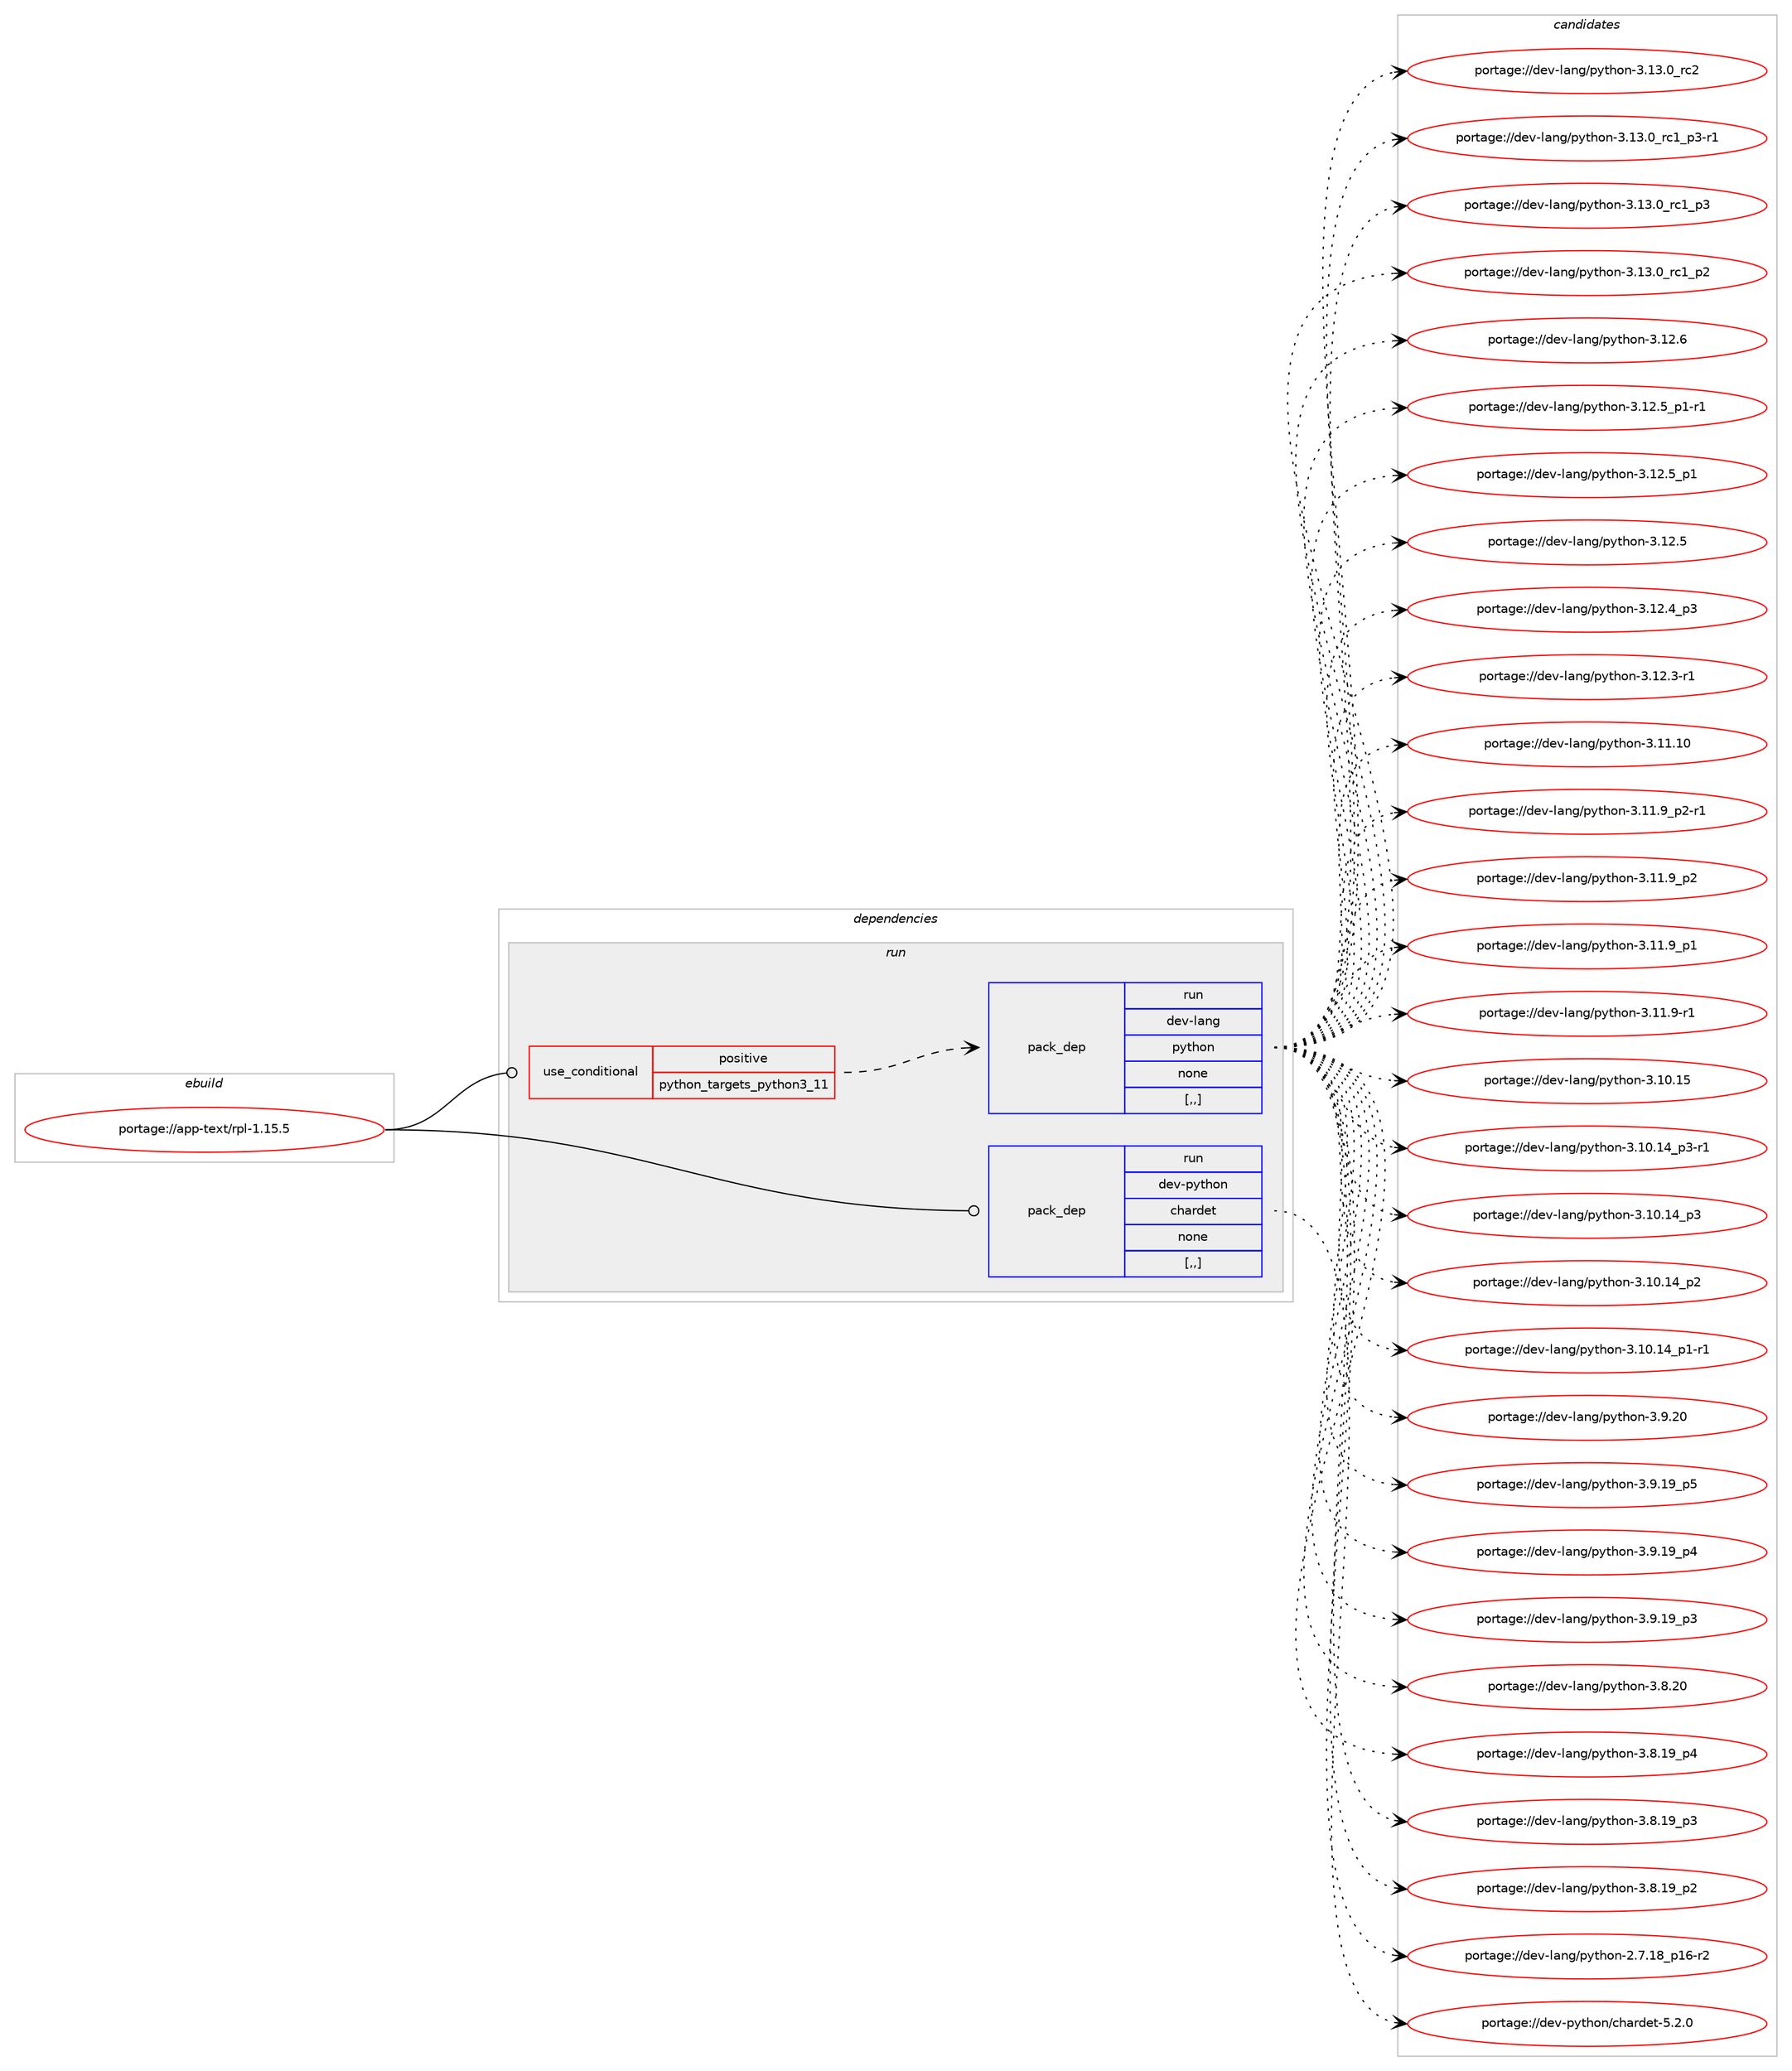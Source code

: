 digraph prolog {

# *************
# Graph options
# *************

newrank=true;
concentrate=true;
compound=true;
graph [rankdir=LR,fontname=Helvetica,fontsize=10,ranksep=1.5];#, ranksep=2.5, nodesep=0.2];
edge  [arrowhead=vee];
node  [fontname=Helvetica,fontsize=10];

# **********
# The ebuild
# **********

subgraph cluster_leftcol {
color=gray;
label=<<i>ebuild</i>>;
id [label="portage://app-text/rpl-1.15.5", color=red, width=4, href="../app-text/rpl-1.15.5.svg"];
}

# ****************
# The dependencies
# ****************

subgraph cluster_midcol {
color=gray;
label=<<i>dependencies</i>>;
subgraph cluster_compile {
fillcolor="#eeeeee";
style=filled;
label=<<i>compile</i>>;
}
subgraph cluster_compileandrun {
fillcolor="#eeeeee";
style=filled;
label=<<i>compile and run</i>>;
}
subgraph cluster_run {
fillcolor="#eeeeee";
style=filled;
label=<<i>run</i>>;
subgraph cond145531 {
dependency551879 [label=<<TABLE BORDER="0" CELLBORDER="1" CELLSPACING="0" CELLPADDING="4"><TR><TD ROWSPAN="3" CELLPADDING="10">use_conditional</TD></TR><TR><TD>positive</TD></TR><TR><TD>python_targets_python3_11</TD></TR></TABLE>>, shape=none, color=red];
subgraph pack402242 {
dependency551880 [label=<<TABLE BORDER="0" CELLBORDER="1" CELLSPACING="0" CELLPADDING="4" WIDTH="220"><TR><TD ROWSPAN="6" CELLPADDING="30">pack_dep</TD></TR><TR><TD WIDTH="110">run</TD></TR><TR><TD>dev-lang</TD></TR><TR><TD>python</TD></TR><TR><TD>none</TD></TR><TR><TD>[,,]</TD></TR></TABLE>>, shape=none, color=blue];
}
dependency551879:e -> dependency551880:w [weight=20,style="dashed",arrowhead="vee"];
}
id:e -> dependency551879:w [weight=20,style="solid",arrowhead="odot"];
subgraph pack402243 {
dependency551881 [label=<<TABLE BORDER="0" CELLBORDER="1" CELLSPACING="0" CELLPADDING="4" WIDTH="220"><TR><TD ROWSPAN="6" CELLPADDING="30">pack_dep</TD></TR><TR><TD WIDTH="110">run</TD></TR><TR><TD>dev-python</TD></TR><TR><TD>chardet</TD></TR><TR><TD>none</TD></TR><TR><TD>[,,]</TD></TR></TABLE>>, shape=none, color=blue];
}
id:e -> dependency551881:w [weight=20,style="solid",arrowhead="odot"];
}
}

# **************
# The candidates
# **************

subgraph cluster_choices {
rank=same;
color=gray;
label=<<i>candidates</i>>;

subgraph choice402242 {
color=black;
nodesep=1;
choice10010111845108971101034711212111610411111045514649514648951149950 [label="portage://dev-lang/python-3.13.0_rc2", color=red, width=4,href="../dev-lang/python-3.13.0_rc2.svg"];
choice1001011184510897110103471121211161041111104551464951464895114994995112514511449 [label="portage://dev-lang/python-3.13.0_rc1_p3-r1", color=red, width=4,href="../dev-lang/python-3.13.0_rc1_p3-r1.svg"];
choice100101118451089711010347112121116104111110455146495146489511499499511251 [label="portage://dev-lang/python-3.13.0_rc1_p3", color=red, width=4,href="../dev-lang/python-3.13.0_rc1_p3.svg"];
choice100101118451089711010347112121116104111110455146495146489511499499511250 [label="portage://dev-lang/python-3.13.0_rc1_p2", color=red, width=4,href="../dev-lang/python-3.13.0_rc1_p2.svg"];
choice10010111845108971101034711212111610411111045514649504654 [label="portage://dev-lang/python-3.12.6", color=red, width=4,href="../dev-lang/python-3.12.6.svg"];
choice1001011184510897110103471121211161041111104551464950465395112494511449 [label="portage://dev-lang/python-3.12.5_p1-r1", color=red, width=4,href="../dev-lang/python-3.12.5_p1-r1.svg"];
choice100101118451089711010347112121116104111110455146495046539511249 [label="portage://dev-lang/python-3.12.5_p1", color=red, width=4,href="../dev-lang/python-3.12.5_p1.svg"];
choice10010111845108971101034711212111610411111045514649504653 [label="portage://dev-lang/python-3.12.5", color=red, width=4,href="../dev-lang/python-3.12.5.svg"];
choice100101118451089711010347112121116104111110455146495046529511251 [label="portage://dev-lang/python-3.12.4_p3", color=red, width=4,href="../dev-lang/python-3.12.4_p3.svg"];
choice100101118451089711010347112121116104111110455146495046514511449 [label="portage://dev-lang/python-3.12.3-r1", color=red, width=4,href="../dev-lang/python-3.12.3-r1.svg"];
choice1001011184510897110103471121211161041111104551464949464948 [label="portage://dev-lang/python-3.11.10", color=red, width=4,href="../dev-lang/python-3.11.10.svg"];
choice1001011184510897110103471121211161041111104551464949465795112504511449 [label="portage://dev-lang/python-3.11.9_p2-r1", color=red, width=4,href="../dev-lang/python-3.11.9_p2-r1.svg"];
choice100101118451089711010347112121116104111110455146494946579511250 [label="portage://dev-lang/python-3.11.9_p2", color=red, width=4,href="../dev-lang/python-3.11.9_p2.svg"];
choice100101118451089711010347112121116104111110455146494946579511249 [label="portage://dev-lang/python-3.11.9_p1", color=red, width=4,href="../dev-lang/python-3.11.9_p1.svg"];
choice100101118451089711010347112121116104111110455146494946574511449 [label="portage://dev-lang/python-3.11.9-r1", color=red, width=4,href="../dev-lang/python-3.11.9-r1.svg"];
choice1001011184510897110103471121211161041111104551464948464953 [label="portage://dev-lang/python-3.10.15", color=red, width=4,href="../dev-lang/python-3.10.15.svg"];
choice100101118451089711010347112121116104111110455146494846495295112514511449 [label="portage://dev-lang/python-3.10.14_p3-r1", color=red, width=4,href="../dev-lang/python-3.10.14_p3-r1.svg"];
choice10010111845108971101034711212111610411111045514649484649529511251 [label="portage://dev-lang/python-3.10.14_p3", color=red, width=4,href="../dev-lang/python-3.10.14_p3.svg"];
choice10010111845108971101034711212111610411111045514649484649529511250 [label="portage://dev-lang/python-3.10.14_p2", color=red, width=4,href="../dev-lang/python-3.10.14_p2.svg"];
choice100101118451089711010347112121116104111110455146494846495295112494511449 [label="portage://dev-lang/python-3.10.14_p1-r1", color=red, width=4,href="../dev-lang/python-3.10.14_p1-r1.svg"];
choice10010111845108971101034711212111610411111045514657465048 [label="portage://dev-lang/python-3.9.20", color=red, width=4,href="../dev-lang/python-3.9.20.svg"];
choice100101118451089711010347112121116104111110455146574649579511253 [label="portage://dev-lang/python-3.9.19_p5", color=red, width=4,href="../dev-lang/python-3.9.19_p5.svg"];
choice100101118451089711010347112121116104111110455146574649579511252 [label="portage://dev-lang/python-3.9.19_p4", color=red, width=4,href="../dev-lang/python-3.9.19_p4.svg"];
choice100101118451089711010347112121116104111110455146574649579511251 [label="portage://dev-lang/python-3.9.19_p3", color=red, width=4,href="../dev-lang/python-3.9.19_p3.svg"];
choice10010111845108971101034711212111610411111045514656465048 [label="portage://dev-lang/python-3.8.20", color=red, width=4,href="../dev-lang/python-3.8.20.svg"];
choice100101118451089711010347112121116104111110455146564649579511252 [label="portage://dev-lang/python-3.8.19_p4", color=red, width=4,href="../dev-lang/python-3.8.19_p4.svg"];
choice100101118451089711010347112121116104111110455146564649579511251 [label="portage://dev-lang/python-3.8.19_p3", color=red, width=4,href="../dev-lang/python-3.8.19_p3.svg"];
choice100101118451089711010347112121116104111110455146564649579511250 [label="portage://dev-lang/python-3.8.19_p2", color=red, width=4,href="../dev-lang/python-3.8.19_p2.svg"];
choice100101118451089711010347112121116104111110455046554649569511249544511450 [label="portage://dev-lang/python-2.7.18_p16-r2", color=red, width=4,href="../dev-lang/python-2.7.18_p16-r2.svg"];
dependency551880:e -> choice10010111845108971101034711212111610411111045514649514648951149950:w [style=dotted,weight="100"];
dependency551880:e -> choice1001011184510897110103471121211161041111104551464951464895114994995112514511449:w [style=dotted,weight="100"];
dependency551880:e -> choice100101118451089711010347112121116104111110455146495146489511499499511251:w [style=dotted,weight="100"];
dependency551880:e -> choice100101118451089711010347112121116104111110455146495146489511499499511250:w [style=dotted,weight="100"];
dependency551880:e -> choice10010111845108971101034711212111610411111045514649504654:w [style=dotted,weight="100"];
dependency551880:e -> choice1001011184510897110103471121211161041111104551464950465395112494511449:w [style=dotted,weight="100"];
dependency551880:e -> choice100101118451089711010347112121116104111110455146495046539511249:w [style=dotted,weight="100"];
dependency551880:e -> choice10010111845108971101034711212111610411111045514649504653:w [style=dotted,weight="100"];
dependency551880:e -> choice100101118451089711010347112121116104111110455146495046529511251:w [style=dotted,weight="100"];
dependency551880:e -> choice100101118451089711010347112121116104111110455146495046514511449:w [style=dotted,weight="100"];
dependency551880:e -> choice1001011184510897110103471121211161041111104551464949464948:w [style=dotted,weight="100"];
dependency551880:e -> choice1001011184510897110103471121211161041111104551464949465795112504511449:w [style=dotted,weight="100"];
dependency551880:e -> choice100101118451089711010347112121116104111110455146494946579511250:w [style=dotted,weight="100"];
dependency551880:e -> choice100101118451089711010347112121116104111110455146494946579511249:w [style=dotted,weight="100"];
dependency551880:e -> choice100101118451089711010347112121116104111110455146494946574511449:w [style=dotted,weight="100"];
dependency551880:e -> choice1001011184510897110103471121211161041111104551464948464953:w [style=dotted,weight="100"];
dependency551880:e -> choice100101118451089711010347112121116104111110455146494846495295112514511449:w [style=dotted,weight="100"];
dependency551880:e -> choice10010111845108971101034711212111610411111045514649484649529511251:w [style=dotted,weight="100"];
dependency551880:e -> choice10010111845108971101034711212111610411111045514649484649529511250:w [style=dotted,weight="100"];
dependency551880:e -> choice100101118451089711010347112121116104111110455146494846495295112494511449:w [style=dotted,weight="100"];
dependency551880:e -> choice10010111845108971101034711212111610411111045514657465048:w [style=dotted,weight="100"];
dependency551880:e -> choice100101118451089711010347112121116104111110455146574649579511253:w [style=dotted,weight="100"];
dependency551880:e -> choice100101118451089711010347112121116104111110455146574649579511252:w [style=dotted,weight="100"];
dependency551880:e -> choice100101118451089711010347112121116104111110455146574649579511251:w [style=dotted,weight="100"];
dependency551880:e -> choice10010111845108971101034711212111610411111045514656465048:w [style=dotted,weight="100"];
dependency551880:e -> choice100101118451089711010347112121116104111110455146564649579511252:w [style=dotted,weight="100"];
dependency551880:e -> choice100101118451089711010347112121116104111110455146564649579511251:w [style=dotted,weight="100"];
dependency551880:e -> choice100101118451089711010347112121116104111110455146564649579511250:w [style=dotted,weight="100"];
dependency551880:e -> choice100101118451089711010347112121116104111110455046554649569511249544511450:w [style=dotted,weight="100"];
}
subgraph choice402243 {
color=black;
nodesep=1;
choice10010111845112121116104111110479910497114100101116455346504648 [label="portage://dev-python/chardet-5.2.0", color=red, width=4,href="../dev-python/chardet-5.2.0.svg"];
dependency551881:e -> choice10010111845112121116104111110479910497114100101116455346504648:w [style=dotted,weight="100"];
}
}

}
